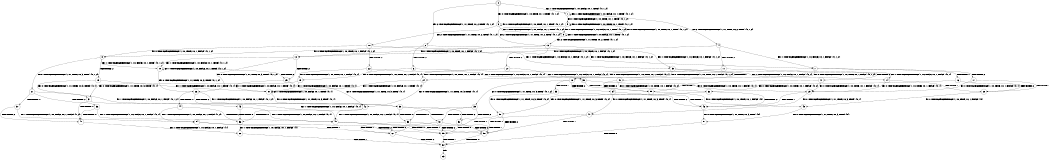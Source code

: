 digraph BCG {
size = "7, 10.5";
center = TRUE;
node [shape = circle];
0 [peripheries = 2];
0 -> 1 [label = "EX !1 !ATOMIC_EXCH_BRANCH (1, +0, FALSE, +0, 1, TRUE) !{0, 1, 2}"];
0 -> 2 [label = "EX !2 !ATOMIC_EXCH_BRANCH (1, +1, TRUE, +0, 2, TRUE) !{0, 1, 2}"];
0 -> 3 [label = "EX !0 !ATOMIC_EXCH_BRANCH (1, +0, TRUE, +0, 1, TRUE) !{0, 1, 2}"];
1 -> 4 [label = "EX !2 !ATOMIC_EXCH_BRANCH (1, +1, TRUE, +0, 2, TRUE) !{0, 1, 2}"];
1 -> 5 [label = "EX !0 !ATOMIC_EXCH_BRANCH (1, +0, TRUE, +0, 1, TRUE) !{0, 1, 2}"];
1 -> 1 [label = "EX !1 !ATOMIC_EXCH_BRANCH (1, +0, FALSE, +0, 1, TRUE) !{0, 1, 2}"];
2 -> 6 [label = "TERMINATE !2"];
2 -> 7 [label = "EX !1 !ATOMIC_EXCH_BRANCH (1, +0, FALSE, +0, 1, FALSE) !{0, 1, 2}"];
2 -> 8 [label = "EX !0 !ATOMIC_EXCH_BRANCH (1, +0, TRUE, +0, 1, FALSE) !{0, 1, 2}"];
3 -> 9 [label = "EX !1 !ATOMIC_EXCH_BRANCH (1, +0, FALSE, +0, 1, TRUE) !{0, 1, 2}"];
3 -> 10 [label = "EX !2 !ATOMIC_EXCH_BRANCH (1, +1, TRUE, +0, 2, TRUE) !{0, 1, 2}"];
3 -> 3 [label = "EX !0 !ATOMIC_EXCH_BRANCH (1, +0, TRUE, +0, 1, TRUE) !{0, 1, 2}"];
4 -> 11 [label = "TERMINATE !2"];
4 -> 12 [label = "EX !0 !ATOMIC_EXCH_BRANCH (1, +0, TRUE, +0, 1, FALSE) !{0, 1, 2}"];
4 -> 7 [label = "EX !1 !ATOMIC_EXCH_BRANCH (1, +0, FALSE, +0, 1, FALSE) !{0, 1, 2}"];
5 -> 13 [label = "EX !2 !ATOMIC_EXCH_BRANCH (1, +1, TRUE, +0, 2, TRUE) !{0, 1, 2}"];
5 -> 9 [label = "EX !1 !ATOMIC_EXCH_BRANCH (1, +0, FALSE, +0, 1, TRUE) !{0, 1, 2}"];
5 -> 5 [label = "EX !0 !ATOMIC_EXCH_BRANCH (1, +0, TRUE, +0, 1, TRUE) !{0, 1, 2}"];
6 -> 14 [label = "EX !1 !ATOMIC_EXCH_BRANCH (1, +0, FALSE, +0, 1, FALSE) !{0, 1}"];
6 -> 15 [label = "EX !0 !ATOMIC_EXCH_BRANCH (1, +0, TRUE, +0, 1, FALSE) !{0, 1}"];
7 -> 16 [label = "TERMINATE !1"];
7 -> 17 [label = "TERMINATE !2"];
7 -> 18 [label = "EX !0 !ATOMIC_EXCH_BRANCH (1, +0, TRUE, +0, 1, FALSE) !{0, 1, 2}"];
8 -> 19 [label = "TERMINATE !2"];
8 -> 20 [label = "EX !1 !ATOMIC_EXCH_BRANCH (1, +0, FALSE, +0, 1, TRUE) !{0, 1, 2}"];
8 -> 21 [label = "EX !0 !ATOMIC_EXCH_BRANCH (1, +1, TRUE, +0, 3, TRUE) !{0, 1, 2}"];
9 -> 13 [label = "EX !2 !ATOMIC_EXCH_BRANCH (1, +1, TRUE, +0, 2, TRUE) !{0, 1, 2}"];
9 -> 9 [label = "EX !1 !ATOMIC_EXCH_BRANCH (1, +0, FALSE, +0, 1, TRUE) !{0, 1, 2}"];
9 -> 5 [label = "EX !0 !ATOMIC_EXCH_BRANCH (1, +0, TRUE, +0, 1, TRUE) !{0, 1, 2}"];
10 -> 22 [label = "TERMINATE !2"];
10 -> 23 [label = "EX !1 !ATOMIC_EXCH_BRANCH (1, +0, FALSE, +0, 1, FALSE) !{0, 1, 2}"];
10 -> 8 [label = "EX !0 !ATOMIC_EXCH_BRANCH (1, +0, TRUE, +0, 1, FALSE) !{0, 1, 2}"];
11 -> 24 [label = "EX !0 !ATOMIC_EXCH_BRANCH (1, +0, TRUE, +0, 1, FALSE) !{0, 1}"];
11 -> 14 [label = "EX !1 !ATOMIC_EXCH_BRANCH (1, +0, FALSE, +0, 1, FALSE) !{0, 1}"];
12 -> 25 [label = "TERMINATE !2"];
12 -> 20 [label = "EX !1 !ATOMIC_EXCH_BRANCH (1, +0, FALSE, +0, 1, TRUE) !{0, 1, 2}"];
12 -> 26 [label = "EX !0 !ATOMIC_EXCH_BRANCH (1, +1, TRUE, +0, 3, TRUE) !{0, 1, 2}"];
13 -> 27 [label = "TERMINATE !2"];
13 -> 23 [label = "EX !1 !ATOMIC_EXCH_BRANCH (1, +0, FALSE, +0, 1, FALSE) !{0, 1, 2}"];
13 -> 12 [label = "EX !0 !ATOMIC_EXCH_BRANCH (1, +0, TRUE, +0, 1, FALSE) !{0, 1, 2}"];
14 -> 28 [label = "TERMINATE !1"];
14 -> 29 [label = "EX !0 !ATOMIC_EXCH_BRANCH (1, +0, TRUE, +0, 1, FALSE) !{0, 1}"];
15 -> 30 [label = "EX !1 !ATOMIC_EXCH_BRANCH (1, +0, FALSE, +0, 1, TRUE) !{0, 1}"];
15 -> 31 [label = "EX !0 !ATOMIC_EXCH_BRANCH (1, +1, TRUE, +0, 3, TRUE) !{0, 1}"];
16 -> 28 [label = "TERMINATE !2"];
16 -> 32 [label = "EX !0 !ATOMIC_EXCH_BRANCH (1, +0, TRUE, +0, 1, FALSE) !{0, 2}"];
17 -> 28 [label = "TERMINATE !1"];
17 -> 29 [label = "EX !0 !ATOMIC_EXCH_BRANCH (1, +0, TRUE, +0, 1, FALSE) !{0, 1}"];
18 -> 33 [label = "TERMINATE !1"];
18 -> 34 [label = "TERMINATE !2"];
18 -> 35 [label = "EX !0 !ATOMIC_EXCH_BRANCH (1, +1, TRUE, +0, 3, TRUE) !{0, 1, 2}"];
19 -> 30 [label = "EX !1 !ATOMIC_EXCH_BRANCH (1, +0, FALSE, +0, 1, TRUE) !{0, 1}"];
19 -> 31 [label = "EX !0 !ATOMIC_EXCH_BRANCH (1, +1, TRUE, +0, 3, TRUE) !{0, 1}"];
20 -> 25 [label = "TERMINATE !2"];
20 -> 20 [label = "EX !1 !ATOMIC_EXCH_BRANCH (1, +0, FALSE, +0, 1, TRUE) !{0, 1, 2}"];
20 -> 26 [label = "EX !0 !ATOMIC_EXCH_BRANCH (1, +1, TRUE, +0, 3, TRUE) !{0, 1, 2}"];
21 -> 36 [label = "TERMINATE !2"];
21 -> 37 [label = "TERMINATE !0"];
21 -> 38 [label = "EX !1 !ATOMIC_EXCH_BRANCH (1, +0, FALSE, +0, 1, FALSE) !{0, 1, 2}"];
22 -> 39 [label = "EX !1 !ATOMIC_EXCH_BRANCH (1, +0, FALSE, +0, 1, FALSE) !{0, 1}"];
22 -> 15 [label = "EX !0 !ATOMIC_EXCH_BRANCH (1, +0, TRUE, +0, 1, FALSE) !{0, 1}"];
23 -> 40 [label = "TERMINATE !1"];
23 -> 41 [label = "TERMINATE !2"];
23 -> 18 [label = "EX !0 !ATOMIC_EXCH_BRANCH (1, +0, TRUE, +0, 1, FALSE) !{0, 1, 2}"];
24 -> 30 [label = "EX !1 !ATOMIC_EXCH_BRANCH (1, +0, FALSE, +0, 1, TRUE) !{0, 1}"];
24 -> 42 [label = "EX !0 !ATOMIC_EXCH_BRANCH (1, +1, TRUE, +0, 3, TRUE) !{0, 1}"];
25 -> 30 [label = "EX !1 !ATOMIC_EXCH_BRANCH (1, +0, FALSE, +0, 1, TRUE) !{0, 1}"];
25 -> 42 [label = "EX !0 !ATOMIC_EXCH_BRANCH (1, +1, TRUE, +0, 3, TRUE) !{0, 1}"];
26 -> 43 [label = "TERMINATE !2"];
26 -> 44 [label = "TERMINATE !0"];
26 -> 38 [label = "EX !1 !ATOMIC_EXCH_BRANCH (1, +0, FALSE, +0, 1, FALSE) !{0, 1, 2}"];
27 -> 39 [label = "EX !1 !ATOMIC_EXCH_BRANCH (1, +0, FALSE, +0, 1, FALSE) !{0, 1}"];
27 -> 24 [label = "EX !0 !ATOMIC_EXCH_BRANCH (1, +0, TRUE, +0, 1, FALSE) !{0, 1}"];
28 -> 45 [label = "EX !0 !ATOMIC_EXCH_BRANCH (1, +0, TRUE, +0, 1, FALSE) !{0}"];
29 -> 46 [label = "TERMINATE !1"];
29 -> 47 [label = "EX !0 !ATOMIC_EXCH_BRANCH (1, +1, TRUE, +0, 3, TRUE) !{0, 1}"];
30 -> 30 [label = "EX !1 !ATOMIC_EXCH_BRANCH (1, +0, FALSE, +0, 1, TRUE) !{0, 1}"];
30 -> 42 [label = "EX !0 !ATOMIC_EXCH_BRANCH (1, +1, TRUE, +0, 3, TRUE) !{0, 1}"];
31 -> 48 [label = "TERMINATE !0"];
31 -> 49 [label = "EX !1 !ATOMIC_EXCH_BRANCH (1, +0, FALSE, +0, 1, FALSE) !{0, 1}"];
32 -> 46 [label = "TERMINATE !2"];
32 -> 50 [label = "EX !0 !ATOMIC_EXCH_BRANCH (1, +1, TRUE, +0, 3, TRUE) !{0, 2}"];
33 -> 46 [label = "TERMINATE !2"];
33 -> 50 [label = "EX !0 !ATOMIC_EXCH_BRANCH (1, +1, TRUE, +0, 3, TRUE) !{0, 2}"];
34 -> 46 [label = "TERMINATE !1"];
34 -> 47 [label = "EX !0 !ATOMIC_EXCH_BRANCH (1, +1, TRUE, +0, 3, TRUE) !{0, 1}"];
35 -> 51 [label = "TERMINATE !1"];
35 -> 52 [label = "TERMINATE !2"];
35 -> 53 [label = "TERMINATE !0"];
36 -> 48 [label = "TERMINATE !0"];
36 -> 49 [label = "EX !1 !ATOMIC_EXCH_BRANCH (1, +0, FALSE, +0, 1, FALSE) !{0, 1}"];
37 -> 48 [label = "TERMINATE !2"];
37 -> 54 [label = "EX !1 !ATOMIC_EXCH_BRANCH (1, +0, FALSE, +0, 1, FALSE) !{1, 2}"];
38 -> 51 [label = "TERMINATE !1"];
38 -> 52 [label = "TERMINATE !2"];
38 -> 53 [label = "TERMINATE !0"];
39 -> 55 [label = "TERMINATE !1"];
39 -> 29 [label = "EX !0 !ATOMIC_EXCH_BRANCH (1, +0, TRUE, +0, 1, FALSE) !{0, 1}"];
40 -> 55 [label = "TERMINATE !2"];
40 -> 32 [label = "EX !0 !ATOMIC_EXCH_BRANCH (1, +0, TRUE, +0, 1, FALSE) !{0, 2}"];
41 -> 55 [label = "TERMINATE !1"];
41 -> 29 [label = "EX !0 !ATOMIC_EXCH_BRANCH (1, +0, TRUE, +0, 1, FALSE) !{0, 1}"];
42 -> 56 [label = "TERMINATE !0"];
42 -> 49 [label = "EX !1 !ATOMIC_EXCH_BRANCH (1, +0, FALSE, +0, 1, FALSE) !{0, 1}"];
43 -> 56 [label = "TERMINATE !0"];
43 -> 49 [label = "EX !1 !ATOMIC_EXCH_BRANCH (1, +0, FALSE, +0, 1, FALSE) !{0, 1}"];
44 -> 56 [label = "TERMINATE !2"];
44 -> 54 [label = "EX !1 !ATOMIC_EXCH_BRANCH (1, +0, FALSE, +0, 1, FALSE) !{1, 2}"];
45 -> 57 [label = "EX !0 !ATOMIC_EXCH_BRANCH (1, +1, TRUE, +0, 3, TRUE) !{0}"];
46 -> 57 [label = "EX !0 !ATOMIC_EXCH_BRANCH (1, +1, TRUE, +0, 3, TRUE) !{0}"];
47 -> 58 [label = "TERMINATE !1"];
47 -> 59 [label = "TERMINATE !0"];
48 -> 60 [label = "EX !1 !ATOMIC_EXCH_BRANCH (1, +0, FALSE, +0, 1, FALSE) !{1}"];
49 -> 58 [label = "TERMINATE !1"];
49 -> 59 [label = "TERMINATE !0"];
50 -> 58 [label = "TERMINATE !2"];
50 -> 61 [label = "TERMINATE !0"];
51 -> 58 [label = "TERMINATE !2"];
51 -> 61 [label = "TERMINATE !0"];
52 -> 58 [label = "TERMINATE !1"];
52 -> 59 [label = "TERMINATE !0"];
53 -> 61 [label = "TERMINATE !1"];
53 -> 59 [label = "TERMINATE !2"];
54 -> 61 [label = "TERMINATE !1"];
54 -> 59 [label = "TERMINATE !2"];
55 -> 45 [label = "EX !0 !ATOMIC_EXCH_BRANCH (1, +0, TRUE, +0, 1, FALSE) !{0}"];
56 -> 60 [label = "EX !1 !ATOMIC_EXCH_BRANCH (1, +0, FALSE, +0, 1, FALSE) !{1}"];
57 -> 62 [label = "TERMINATE !0"];
58 -> 62 [label = "TERMINATE !0"];
59 -> 62 [label = "TERMINATE !1"];
60 -> 62 [label = "TERMINATE !1"];
61 -> 62 [label = "TERMINATE !2"];
62 -> 63 [label = "exit"];
}
